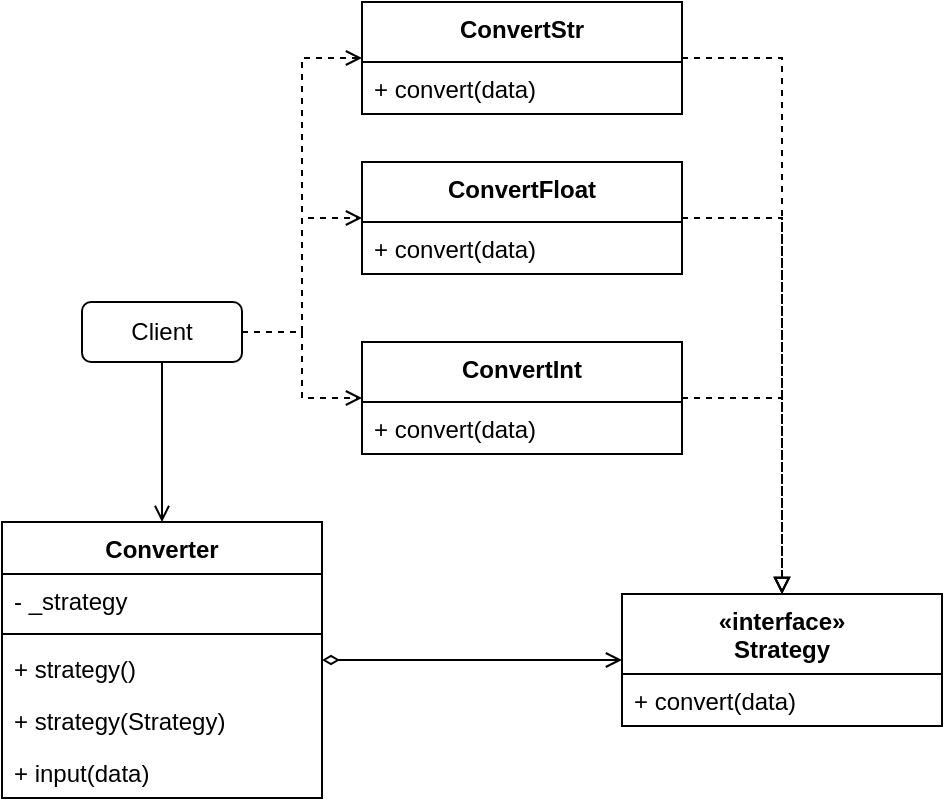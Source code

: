 <mxfile version="17.4.2" type="device"><diagram id="QvhA4fJ9V68wvrH-MLSN" name="Страница 1"><mxGraphModel dx="1483" dy="984" grid="1" gridSize="10" guides="1" tooltips="1" connect="1" arrows="1" fold="1" page="1" pageScale="1" pageWidth="827" pageHeight="1169" math="0" shadow="0"><root><mxCell id="0"/><mxCell id="1" parent="0"/><mxCell id="Zxi9tSalDzbiyFjy_egB-3" value="«interface»&#10;Strategy" style="swimlane;fontStyle=1;align=center;verticalAlign=top;childLayout=stackLayout;horizontal=1;startSize=40;horizontalStack=0;resizeParent=1;resizeParentMax=0;resizeLast=0;collapsible=1;marginBottom=0;" vertex="1" parent="1"><mxGeometry x="430" y="606" width="160" height="66" as="geometry"/></mxCell><mxCell id="Zxi9tSalDzbiyFjy_egB-6" value="+ convert(data)" style="text;strokeColor=none;fillColor=none;align=left;verticalAlign=top;spacingLeft=4;spacingRight=4;overflow=hidden;rotatable=0;points=[[0,0.5],[1,0.5]];portConstraint=eastwest;" vertex="1" parent="Zxi9tSalDzbiyFjy_egB-3"><mxGeometry y="40" width="160" height="26" as="geometry"/></mxCell><mxCell id="Zxi9tSalDzbiyFjy_egB-28" style="edgeStyle=orthogonalEdgeStyle;rounded=0;orthogonalLoop=1;jettySize=auto;html=1;dashed=1;startArrow=none;startFill=0;endArrow=block;endFill=0;" edge="1" parent="1" source="Zxi9tSalDzbiyFjy_egB-7" target="Zxi9tSalDzbiyFjy_egB-3"><mxGeometry relative="1" as="geometry"><Array as="points"><mxPoint x="510" y="508"/></Array></mxGeometry></mxCell><mxCell id="Zxi9tSalDzbiyFjy_egB-7" value="ConvertInt" style="swimlane;fontStyle=1;align=center;verticalAlign=top;childLayout=stackLayout;horizontal=1;startSize=30;horizontalStack=0;resizeParent=1;resizeParentMax=0;resizeLast=0;collapsible=1;marginBottom=0;" vertex="1" parent="1"><mxGeometry x="300" y="480" width="160" height="56" as="geometry"/></mxCell><mxCell id="Zxi9tSalDzbiyFjy_egB-8" value="+ convert(data)" style="text;strokeColor=none;fillColor=none;align=left;verticalAlign=top;spacingLeft=4;spacingRight=4;overflow=hidden;rotatable=0;points=[[0,0.5],[1,0.5]];portConstraint=eastwest;" vertex="1" parent="Zxi9tSalDzbiyFjy_egB-7"><mxGeometry y="30" width="160" height="26" as="geometry"/></mxCell><mxCell id="Zxi9tSalDzbiyFjy_egB-29" style="edgeStyle=orthogonalEdgeStyle;rounded=0;orthogonalLoop=1;jettySize=auto;html=1;dashed=1;startArrow=none;startFill=0;endArrow=block;endFill=0;" edge="1" parent="1" source="Zxi9tSalDzbiyFjy_egB-9" target="Zxi9tSalDzbiyFjy_egB-3"><mxGeometry relative="1" as="geometry"><Array as="points"><mxPoint x="510" y="418"/></Array></mxGeometry></mxCell><mxCell id="Zxi9tSalDzbiyFjy_egB-9" value="ConvertFloat" style="swimlane;fontStyle=1;align=center;verticalAlign=top;childLayout=stackLayout;horizontal=1;startSize=30;horizontalStack=0;resizeParent=1;resizeParentMax=0;resizeLast=0;collapsible=1;marginBottom=0;" vertex="1" parent="1"><mxGeometry x="300" y="390" width="160" height="56" as="geometry"/></mxCell><mxCell id="Zxi9tSalDzbiyFjy_egB-10" value="+ convert(data)" style="text;strokeColor=none;fillColor=none;align=left;verticalAlign=top;spacingLeft=4;spacingRight=4;overflow=hidden;rotatable=0;points=[[0,0.5],[1,0.5]];portConstraint=eastwest;" vertex="1" parent="Zxi9tSalDzbiyFjy_egB-9"><mxGeometry y="30" width="160" height="26" as="geometry"/></mxCell><mxCell id="Zxi9tSalDzbiyFjy_egB-30" style="edgeStyle=orthogonalEdgeStyle;rounded=0;orthogonalLoop=1;jettySize=auto;html=1;dashed=1;startArrow=none;startFill=0;endArrow=block;endFill=0;" edge="1" parent="1" source="Zxi9tSalDzbiyFjy_egB-11" target="Zxi9tSalDzbiyFjy_egB-3"><mxGeometry relative="1" as="geometry"><Array as="points"><mxPoint x="510" y="338"/></Array></mxGeometry></mxCell><mxCell id="Zxi9tSalDzbiyFjy_egB-11" value="ConvertStr" style="swimlane;fontStyle=1;align=center;verticalAlign=top;childLayout=stackLayout;horizontal=1;startSize=30;horizontalStack=0;resizeParent=1;resizeParentMax=0;resizeLast=0;collapsible=1;marginBottom=0;" vertex="1" parent="1"><mxGeometry x="300" y="310" width="160" height="56" as="geometry"/></mxCell><mxCell id="Zxi9tSalDzbiyFjy_egB-12" value="+ convert(data)" style="text;strokeColor=none;fillColor=none;align=left;verticalAlign=top;spacingLeft=4;spacingRight=4;overflow=hidden;rotatable=0;points=[[0,0.5],[1,0.5]];portConstraint=eastwest;" vertex="1" parent="Zxi9tSalDzbiyFjy_egB-11"><mxGeometry y="30" width="160" height="26" as="geometry"/></mxCell><mxCell id="Zxi9tSalDzbiyFjy_egB-23" value="" style="edgeStyle=orthogonalEdgeStyle;rounded=0;orthogonalLoop=1;jettySize=auto;html=1;endArrow=open;endFill=0;" edge="1" parent="1" source="Zxi9tSalDzbiyFjy_egB-13" target="Zxi9tSalDzbiyFjy_egB-15"><mxGeometry relative="1" as="geometry"/></mxCell><mxCell id="Zxi9tSalDzbiyFjy_egB-25" style="edgeStyle=orthogonalEdgeStyle;rounded=0;orthogonalLoop=1;jettySize=auto;html=1;startArrow=none;startFill=0;endArrow=open;endFill=0;dashed=1;" edge="1" parent="1" source="Zxi9tSalDzbiyFjy_egB-13" target="Zxi9tSalDzbiyFjy_egB-11"><mxGeometry relative="1" as="geometry"><Array as="points"><mxPoint x="270" y="475"/><mxPoint x="270" y="338"/></Array></mxGeometry></mxCell><mxCell id="Zxi9tSalDzbiyFjy_egB-26" style="edgeStyle=orthogonalEdgeStyle;rounded=0;orthogonalLoop=1;jettySize=auto;html=1;startArrow=none;startFill=0;endArrow=open;endFill=0;dashed=1;" edge="1" parent="1" source="Zxi9tSalDzbiyFjy_egB-13" target="Zxi9tSalDzbiyFjy_egB-9"><mxGeometry relative="1" as="geometry"><Array as="points"><mxPoint x="270" y="475"/><mxPoint x="270" y="418"/></Array></mxGeometry></mxCell><mxCell id="Zxi9tSalDzbiyFjy_egB-27" style="edgeStyle=orthogonalEdgeStyle;rounded=0;orthogonalLoop=1;jettySize=auto;html=1;startArrow=none;startFill=0;endArrow=open;endFill=0;dashed=1;" edge="1" parent="1" source="Zxi9tSalDzbiyFjy_egB-13" target="Zxi9tSalDzbiyFjy_egB-7"><mxGeometry relative="1" as="geometry"/></mxCell><mxCell id="Zxi9tSalDzbiyFjy_egB-13" value="Client" style="rounded=1;whiteSpace=wrap;html=1;" vertex="1" parent="1"><mxGeometry x="160" y="460" width="80" height="30" as="geometry"/></mxCell><mxCell id="Zxi9tSalDzbiyFjy_egB-24" value="" style="edgeStyle=orthogonalEdgeStyle;rounded=0;orthogonalLoop=1;jettySize=auto;html=1;endArrow=open;endFill=0;startArrow=diamondThin;startFill=0;" edge="1" parent="1" source="Zxi9tSalDzbiyFjy_egB-15" target="Zxi9tSalDzbiyFjy_egB-3"><mxGeometry relative="1" as="geometry"/></mxCell><mxCell id="Zxi9tSalDzbiyFjy_egB-15" value="Converter" style="swimlane;fontStyle=1;align=center;verticalAlign=top;childLayout=stackLayout;horizontal=1;startSize=26;horizontalStack=0;resizeParent=1;resizeParentMax=0;resizeLast=0;collapsible=1;marginBottom=0;" vertex="1" parent="1"><mxGeometry x="120" y="570" width="160" height="138" as="geometry"/></mxCell><mxCell id="Zxi9tSalDzbiyFjy_egB-21" value="- _strategy" style="text;strokeColor=none;fillColor=none;align=left;verticalAlign=top;spacingLeft=4;spacingRight=4;overflow=hidden;rotatable=0;points=[[0,0.5],[1,0.5]];portConstraint=eastwest;" vertex="1" parent="Zxi9tSalDzbiyFjy_egB-15"><mxGeometry y="26" width="160" height="26" as="geometry"/></mxCell><mxCell id="Zxi9tSalDzbiyFjy_egB-17" value="" style="line;strokeWidth=1;fillColor=none;align=left;verticalAlign=middle;spacingTop=-1;spacingLeft=3;spacingRight=3;rotatable=0;labelPosition=right;points=[];portConstraint=eastwest;" vertex="1" parent="Zxi9tSalDzbiyFjy_egB-15"><mxGeometry y="52" width="160" height="8" as="geometry"/></mxCell><mxCell id="Zxi9tSalDzbiyFjy_egB-18" value="+ strategy()" style="text;strokeColor=none;fillColor=none;align=left;verticalAlign=top;spacingLeft=4;spacingRight=4;overflow=hidden;rotatable=0;points=[[0,0.5],[1,0.5]];portConstraint=eastwest;" vertex="1" parent="Zxi9tSalDzbiyFjy_egB-15"><mxGeometry y="60" width="160" height="26" as="geometry"/></mxCell><mxCell id="Zxi9tSalDzbiyFjy_egB-19" value="+ strategy(Strategy)" style="text;strokeColor=none;fillColor=none;align=left;verticalAlign=top;spacingLeft=4;spacingRight=4;overflow=hidden;rotatable=0;points=[[0,0.5],[1,0.5]];portConstraint=eastwest;" vertex="1" parent="Zxi9tSalDzbiyFjy_egB-15"><mxGeometry y="86" width="160" height="26" as="geometry"/></mxCell><mxCell id="Zxi9tSalDzbiyFjy_egB-22" value="+ input(data)" style="text;strokeColor=none;fillColor=none;align=left;verticalAlign=top;spacingLeft=4;spacingRight=4;overflow=hidden;rotatable=0;points=[[0,0.5],[1,0.5]];portConstraint=eastwest;" vertex="1" parent="Zxi9tSalDzbiyFjy_egB-15"><mxGeometry y="112" width="160" height="26" as="geometry"/></mxCell></root></mxGraphModel></diagram></mxfile>